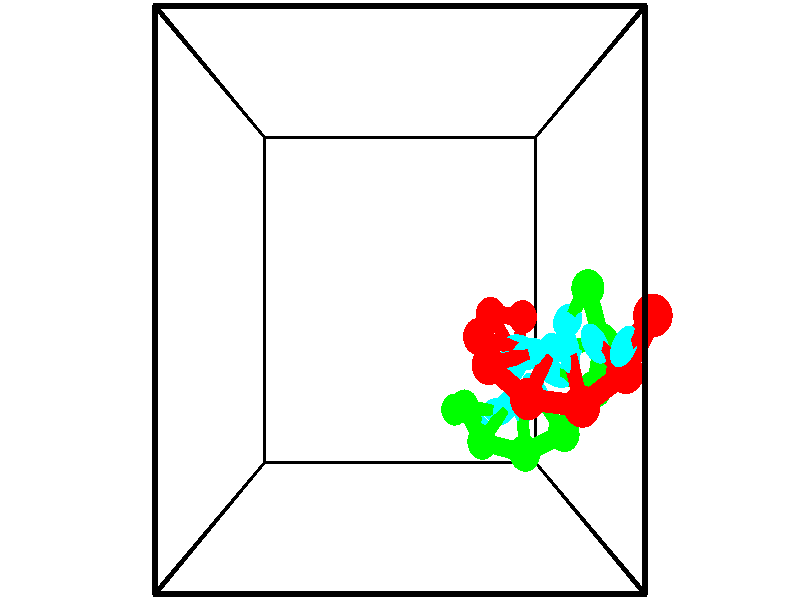 // switches for output
#declare DRAW_BASES = 1; // possible values are 0, 1; only relevant for DNA ribbons
#declare DRAW_BASES_TYPE = 3; // possible values are 1, 2, 3; only relevant for DNA ribbons
#declare DRAW_FOG = 0; // set to 1 to enable fog

#include "colors.inc"

#include "transforms.inc"
background { rgb <1, 1, 1>}

#default {
   normal{
       ripples 0.25
       frequency 0.20
       turbulence 0.2
       lambda 5
   }
	finish {
		phong 0.1
		phong_size 40.
	}
}

// original window dimensions: 1024x640


// camera settings

camera {
	sky <-0, 1, 0>
	up <-0, 1, 0>
	right 1.6 * <1, 0, 0>
	location <2.5, 2.5, 11.1562>
	look_at <2.5, 2.5, 2.5>
	direction <0, 0, -8.6562>
	angle 67.0682
}


# declare cpy_camera_pos = <2.5, 2.5, 11.1562>;
# if (DRAW_FOG = 1)
fog {
	fog_type 2
	up vnormalize(cpy_camera_pos)
	color rgbt<1,1,1,0.3>
	distance 1e-5
	fog_alt 3e-3
	fog_offset 4
}
# end


// LIGHTS

# declare lum = 6;
global_settings {
	ambient_light rgb lum * <0.05, 0.05, 0.05>
	max_trace_level 15
}# declare cpy_direct_light_amount = 0.25;
light_source
{	1000 * <-1, -1, 1>,
	rgb lum * cpy_direct_light_amount
	parallel
}

light_source
{	1000 * <1, 1, -1>,
	rgb lum * cpy_direct_light_amount
	parallel
}

// strand 0

// nucleotide -1

// particle -1
sphere {
	<5.966956, 2.323391, 2.873883> 0.250000
	pigment { color rgbt <1,0,0,0> }
	no_shadow
}
cylinder {
	<5.672508, 2.134239, 3.067589>,  <5.495840, 2.020748, 3.183813>, 0.100000
	pigment { color rgbt <1,0,0,0> }
	no_shadow
}
cylinder {
	<5.672508, 2.134239, 3.067589>,  <5.966956, 2.323391, 2.873883>, 0.100000
	pigment { color rgbt <1,0,0,0> }
	no_shadow
}

// particle -1
sphere {
	<5.672508, 2.134239, 3.067589> 0.100000
	pigment { color rgbt <1,0,0,0> }
	no_shadow
}
sphere {
	0, 1
	scale<0.080000,0.200000,0.300000>
	matrix <-0.579748, 0.071261, -0.811674,
		0.349317, -0.878239, -0.326609,
		-0.736118, -0.472883, 0.484265,
		5.451673, 1.992375, 3.212868>
	pigment { color rgbt <0,1,1,0> }
	no_shadow
}
cylinder {
	<5.674676, 1.646517, 2.634230>,  <5.966956, 2.323391, 2.873883>, 0.130000
	pigment { color rgbt <1,0,0,0> }
	no_shadow
}

// nucleotide -1

// particle -1
sphere {
	<5.674676, 1.646517, 2.634230> 0.250000
	pigment { color rgbt <1,0,0,0> }
	no_shadow
}
cylinder {
	<5.379261, 1.851234, 2.809788>,  <5.202012, 1.974065, 2.915123>, 0.100000
	pigment { color rgbt <1,0,0,0> }
	no_shadow
}
cylinder {
	<5.379261, 1.851234, 2.809788>,  <5.674676, 1.646517, 2.634230>, 0.100000
	pigment { color rgbt <1,0,0,0> }
	no_shadow
}

// particle -1
sphere {
	<5.379261, 1.851234, 2.809788> 0.100000
	pigment { color rgbt <1,0,0,0> }
	no_shadow
}
sphere {
	0, 1
	scale<0.080000,0.200000,0.300000>
	matrix <-0.573554, -0.134741, -0.808011,
		-0.354399, -0.848476, 0.393053,
		-0.738538, 0.511795, 0.438895,
		5.157700, 2.004773, 2.941456>
	pigment { color rgbt <0,1,1,0> }
	no_shadow
}
cylinder {
	<5.075043, 1.244031, 2.593987>,  <5.674676, 1.646517, 2.634230>, 0.130000
	pigment { color rgbt <1,0,0,0> }
	no_shadow
}

// nucleotide -1

// particle -1
sphere {
	<5.075043, 1.244031, 2.593987> 0.250000
	pigment { color rgbt <1,0,0,0> }
	no_shadow
}
cylinder {
	<4.964340, 1.627960, 2.612514>,  <4.897919, 1.858318, 2.623631>, 0.100000
	pigment { color rgbt <1,0,0,0> }
	no_shadow
}
cylinder {
	<4.964340, 1.627960, 2.612514>,  <5.075043, 1.244031, 2.593987>, 0.100000
	pigment { color rgbt <1,0,0,0> }
	no_shadow
}

// particle -1
sphere {
	<4.964340, 1.627960, 2.612514> 0.100000
	pigment { color rgbt <1,0,0,0> }
	no_shadow
}
sphere {
	0, 1
	scale<0.080000,0.200000,0.300000>
	matrix <-0.519305, -0.108832, -0.847631,
		-0.808535, -0.258640, 0.528561,
		-0.276756, 0.959824, 0.046318,
		4.881313, 1.915907, 2.626410>
	pigment { color rgbt <0,1,1,0> }
	no_shadow
}
cylinder {
	<4.326242, 1.319032, 2.519253>,  <5.075043, 1.244031, 2.593987>, 0.130000
	pigment { color rgbt <1,0,0,0> }
	no_shadow
}

// nucleotide -1

// particle -1
sphere {
	<4.326242, 1.319032, 2.519253> 0.250000
	pigment { color rgbt <1,0,0,0> }
	no_shadow
}
cylinder {
	<4.539574, 1.614815, 2.354931>,  <4.667573, 1.792285, 2.256337>, 0.100000
	pigment { color rgbt <1,0,0,0> }
	no_shadow
}
cylinder {
	<4.539574, 1.614815, 2.354931>,  <4.326242, 1.319032, 2.519253>, 0.100000
	pigment { color rgbt <1,0,0,0> }
	no_shadow
}

// particle -1
sphere {
	<4.539574, 1.614815, 2.354931> 0.100000
	pigment { color rgbt <1,0,0,0> }
	no_shadow
}
sphere {
	0, 1
	scale<0.080000,0.200000,0.300000>
	matrix <-0.391681, -0.214572, -0.894732,
		-0.749764, 0.638092, 0.175194,
		0.533329, 0.739458, -0.410807,
		4.699573, 1.836652, 2.231689>
	pigment { color rgbt <0,1,1,0> }
	no_shadow
}
cylinder {
	<3.840180, 1.675717, 1.997753>,  <4.326242, 1.319032, 2.519253>, 0.130000
	pigment { color rgbt <1,0,0,0> }
	no_shadow
}

// nucleotide -1

// particle -1
sphere {
	<3.840180, 1.675717, 1.997753> 0.250000
	pigment { color rgbt <1,0,0,0> }
	no_shadow
}
cylinder {
	<4.221630, 1.751694, 1.904354>,  <4.450500, 1.797280, 1.848315>, 0.100000
	pigment { color rgbt <1,0,0,0> }
	no_shadow
}
cylinder {
	<4.221630, 1.751694, 1.904354>,  <3.840180, 1.675717, 1.997753>, 0.100000
	pigment { color rgbt <1,0,0,0> }
	no_shadow
}

// particle -1
sphere {
	<4.221630, 1.751694, 1.904354> 0.100000
	pigment { color rgbt <1,0,0,0> }
	no_shadow
}
sphere {
	0, 1
	scale<0.080000,0.200000,0.300000>
	matrix <-0.210416, -0.134018, -0.968382,
		-0.215229, 0.972605, -0.087836,
		0.953626, 0.189942, -0.233496,
		4.507718, 1.808676, 1.834305>
	pigment { color rgbt <0,1,1,0> }
	no_shadow
}
cylinder {
	<3.770902, 2.006907, 1.397438>,  <3.840180, 1.675717, 1.997753>, 0.130000
	pigment { color rgbt <1,0,0,0> }
	no_shadow
}

// nucleotide -1

// particle -1
sphere {
	<3.770902, 2.006907, 1.397438> 0.250000
	pigment { color rgbt <1,0,0,0> }
	no_shadow
}
cylinder {
	<4.158493, 1.908325, 1.404831>,  <4.391048, 1.849176, 1.409266>, 0.100000
	pigment { color rgbt <1,0,0,0> }
	no_shadow
}
cylinder {
	<4.158493, 1.908325, 1.404831>,  <3.770902, 2.006907, 1.397438>, 0.100000
	pigment { color rgbt <1,0,0,0> }
	no_shadow
}

// particle -1
sphere {
	<4.158493, 1.908325, 1.404831> 0.100000
	pigment { color rgbt <1,0,0,0> }
	no_shadow
}
sphere {
	0, 1
	scale<0.080000,0.200000,0.300000>
	matrix <-0.049085, -0.265198, -0.962944,
		0.242223, 0.932164, -0.269068,
		0.968978, -0.246455, 0.018482,
		4.449186, 1.834389, 1.410375>
	pigment { color rgbt <0,1,1,0> }
	no_shadow
}
cylinder {
	<4.060004, 2.295295, 0.749141>,  <3.770902, 2.006907, 1.397438>, 0.130000
	pigment { color rgbt <1,0,0,0> }
	no_shadow
}

// nucleotide -1

// particle -1
sphere {
	<4.060004, 2.295295, 0.749141> 0.250000
	pigment { color rgbt <1,0,0,0> }
	no_shadow
}
cylinder {
	<4.269852, 1.982483, 0.883724>,  <4.395760, 1.794796, 0.964474>, 0.100000
	pigment { color rgbt <1,0,0,0> }
	no_shadow
}
cylinder {
	<4.269852, 1.982483, 0.883724>,  <4.060004, 2.295295, 0.749141>, 0.100000
	pigment { color rgbt <1,0,0,0> }
	no_shadow
}

// particle -1
sphere {
	<4.269852, 1.982483, 0.883724> 0.100000
	pigment { color rgbt <1,0,0,0> }
	no_shadow
}
sphere {
	0, 1
	scale<0.080000,0.200000,0.300000>
	matrix <-0.016810, -0.404651, -0.914317,
		0.851172, 0.474012, -0.225433,
		0.524619, -0.782030, 0.336459,
		4.427237, 1.747874, 0.984662>
	pigment { color rgbt <0,1,1,0> }
	no_shadow
}
cylinder {
	<4.688672, 2.248399, 0.381959>,  <4.060004, 2.295295, 0.749141>, 0.130000
	pigment { color rgbt <1,0,0,0> }
	no_shadow
}

// nucleotide -1

// particle -1
sphere {
	<4.688672, 2.248399, 0.381959> 0.250000
	pigment { color rgbt <1,0,0,0> }
	no_shadow
}
cylinder {
	<4.594585, 1.883835, 0.517017>,  <4.538134, 1.665096, 0.598052>, 0.100000
	pigment { color rgbt <1,0,0,0> }
	no_shadow
}
cylinder {
	<4.594585, 1.883835, 0.517017>,  <4.688672, 2.248399, 0.381959>, 0.100000
	pigment { color rgbt <1,0,0,0> }
	no_shadow
}

// particle -1
sphere {
	<4.594585, 1.883835, 0.517017> 0.100000
	pigment { color rgbt <1,0,0,0> }
	no_shadow
}
sphere {
	0, 1
	scale<0.080000,0.200000,0.300000>
	matrix <-0.063283, -0.332295, -0.941050,
		0.969881, -0.242716, 0.020484,
		-0.235215, -0.911411, 0.337646,
		4.524021, 1.610412, 0.618311>
	pigment { color rgbt <0,1,1,0> }
	no_shadow
}
// strand 1

// nucleotide -1

// particle -1
sphere {
	<3.537178, 0.756752, -0.353584> 0.250000
	pigment { color rgbt <0,1,0,0> }
	no_shadow
}
cylinder {
	<3.849272, 0.608093, -0.554825>,  <4.036529, 0.518898, -0.675569>, 0.100000
	pigment { color rgbt <0,1,0,0> }
	no_shadow
}
cylinder {
	<3.849272, 0.608093, -0.554825>,  <3.537178, 0.756752, -0.353584>, 0.100000
	pigment { color rgbt <0,1,0,0> }
	no_shadow
}

// particle -1
sphere {
	<3.849272, 0.608093, -0.554825> 0.100000
	pigment { color rgbt <0,1,0,0> }
	no_shadow
}
sphere {
	0, 1
	scale<0.080000,0.200000,0.300000>
	matrix <-0.584374, -0.719919, -0.374464,
		-0.223024, 0.586170, -0.778887,
		0.780235, -0.371647, -0.503102,
		4.083343, 0.496599, -0.705755>
	pigment { color rgbt <0,1,1,0> }
	no_shadow
}
cylinder {
	<3.648880, 0.921697, 0.418778>,  <3.537178, 0.756752, -0.353584>, 0.130000
	pigment { color rgbt <0,1,0,0> }
	no_shadow
}

// nucleotide -1

// particle -1
sphere {
	<3.648880, 0.921697, 0.418778> 0.250000
	pigment { color rgbt <0,1,0,0> }
	no_shadow
}
cylinder {
	<4.010864, 0.854782, 0.262287>,  <4.228055, 0.814633, 0.168392>, 0.100000
	pigment { color rgbt <0,1,0,0> }
	no_shadow
}
cylinder {
	<4.010864, 0.854782, 0.262287>,  <3.648880, 0.921697, 0.418778>, 0.100000
	pigment { color rgbt <0,1,0,0> }
	no_shadow
}

// particle -1
sphere {
	<4.010864, 0.854782, 0.262287> 0.100000
	pigment { color rgbt <0,1,0,0> }
	no_shadow
}
sphere {
	0, 1
	scale<0.080000,0.200000,0.300000>
	matrix <0.422141, 0.237797, 0.874786,
		-0.053308, -0.956801, 0.285816,
		0.904962, -0.167288, -0.391228,
		4.282353, 0.804596, 0.144919>
	pigment { color rgbt <0,1,1,0> }
	no_shadow
}
cylinder {
	<3.915594, 0.456146, 0.728869>,  <3.648880, 0.921697, 0.418778>, 0.130000
	pigment { color rgbt <0,1,0,0> }
	no_shadow
}

// nucleotide -1

// particle -1
sphere {
	<3.915594, 0.456146, 0.728869> 0.250000
	pigment { color rgbt <0,1,0,0> }
	no_shadow
}
cylinder {
	<4.176922, 0.719681, 0.579681>,  <4.333719, 0.877802, 0.490169>, 0.100000
	pigment { color rgbt <0,1,0,0> }
	no_shadow
}
cylinder {
	<4.176922, 0.719681, 0.579681>,  <3.915594, 0.456146, 0.728869>, 0.100000
	pigment { color rgbt <0,1,0,0> }
	no_shadow
}

// particle -1
sphere {
	<4.176922, 0.719681, 0.579681> 0.100000
	pigment { color rgbt <0,1,0,0> }
	no_shadow
}
sphere {
	0, 1
	scale<0.080000,0.200000,0.300000>
	matrix <0.321020, 0.205086, 0.924601,
		0.685653, -0.723790, -0.077514,
		0.653320, 0.658839, -0.372968,
		4.372918, 0.917332, 0.467791>
	pigment { color rgbt <0,1,1,0> }
	no_shadow
}
cylinder {
	<4.570487, 0.379446, 1.127226>,  <3.915594, 0.456146, 0.728869>, 0.130000
	pigment { color rgbt <0,1,0,0> }
	no_shadow
}

// nucleotide -1

// particle -1
sphere {
	<4.570487, 0.379446, 1.127226> 0.250000
	pigment { color rgbt <0,1,0,0> }
	no_shadow
}
cylinder {
	<4.582377, 0.742027, 0.958721>,  <4.589512, 0.959576, 0.857619>, 0.100000
	pigment { color rgbt <0,1,0,0> }
	no_shadow
}
cylinder {
	<4.582377, 0.742027, 0.958721>,  <4.570487, 0.379446, 1.127226>, 0.100000
	pigment { color rgbt <0,1,0,0> }
	no_shadow
}

// particle -1
sphere {
	<4.582377, 0.742027, 0.958721> 0.100000
	pigment { color rgbt <0,1,0,0> }
	no_shadow
}
sphere {
	0, 1
	scale<0.080000,0.200000,0.300000>
	matrix <0.375705, 0.380410, 0.845064,
		0.926262, -0.183391, -0.329250,
		0.029727, 0.906452, -0.421261,
		4.591296, 1.013963, 0.832343>
	pigment { color rgbt <0,1,1,0> }
	no_shadow
}
cylinder {
	<5.173736, 0.685492, 1.291945>,  <4.570487, 0.379446, 1.127226>, 0.130000
	pigment { color rgbt <0,1,0,0> }
	no_shadow
}

// nucleotide -1

// particle -1
sphere {
	<5.173736, 0.685492, 1.291945> 0.250000
	pigment { color rgbt <0,1,0,0> }
	no_shadow
}
cylinder {
	<4.939095, 0.998672, 1.209110>,  <4.798311, 1.186581, 1.159409>, 0.100000
	pigment { color rgbt <0,1,0,0> }
	no_shadow
}
cylinder {
	<4.939095, 0.998672, 1.209110>,  <5.173736, 0.685492, 1.291945>, 0.100000
	pigment { color rgbt <0,1,0,0> }
	no_shadow
}

// particle -1
sphere {
	<4.939095, 0.998672, 1.209110> 0.100000
	pigment { color rgbt <0,1,0,0> }
	no_shadow
}
sphere {
	0, 1
	scale<0.080000,0.200000,0.300000>
	matrix <0.333495, 0.466540, 0.819220,
		0.738025, 0.411493, -0.534783,
		-0.586601, 0.782952, -0.207088,
		4.763115, 1.233558, 1.146984>
	pigment { color rgbt <0,1,1,0> }
	no_shadow
}
cylinder {
	<5.660374, 1.300397, 1.374370>,  <5.173736, 0.685492, 1.291945>, 0.130000
	pigment { color rgbt <0,1,0,0> }
	no_shadow
}

// nucleotide -1

// particle -1
sphere {
	<5.660374, 1.300397, 1.374370> 0.250000
	pigment { color rgbt <0,1,0,0> }
	no_shadow
}
cylinder {
	<5.279489, 1.420059, 1.399017>,  <5.050958, 1.491856, 1.413806>, 0.100000
	pigment { color rgbt <0,1,0,0> }
	no_shadow
}
cylinder {
	<5.279489, 1.420059, 1.399017>,  <5.660374, 1.300397, 1.374370>, 0.100000
	pigment { color rgbt <0,1,0,0> }
	no_shadow
}

// particle -1
sphere {
	<5.279489, 1.420059, 1.399017> 0.100000
	pigment { color rgbt <0,1,0,0> }
	no_shadow
}
sphere {
	0, 1
	scale<0.080000,0.200000,0.300000>
	matrix <0.233944, 0.584634, 0.776836,
		0.196369, 0.754129, -0.626681,
		-0.952213, 0.299155, 0.061619,
		4.993824, 1.509806, 1.417503>
	pigment { color rgbt <0,1,1,0> }
	no_shadow
}
cylinder {
	<5.752131, 1.940002, 1.436234>,  <5.660374, 1.300397, 1.374370>, 0.130000
	pigment { color rgbt <0,1,0,0> }
	no_shadow
}

// nucleotide -1

// particle -1
sphere {
	<5.752131, 1.940002, 1.436234> 0.250000
	pigment { color rgbt <0,1,0,0> }
	no_shadow
}
cylinder {
	<5.378489, 1.902794, 1.574100>,  <5.154304, 1.880469, 1.656820>, 0.100000
	pigment { color rgbt <0,1,0,0> }
	no_shadow
}
cylinder {
	<5.378489, 1.902794, 1.574100>,  <5.752131, 1.940002, 1.436234>, 0.100000
	pigment { color rgbt <0,1,0,0> }
	no_shadow
}

// particle -1
sphere {
	<5.378489, 1.902794, 1.574100> 0.100000
	pigment { color rgbt <0,1,0,0> }
	no_shadow
}
sphere {
	0, 1
	scale<0.080000,0.200000,0.300000>
	matrix <0.218495, 0.614549, 0.758017,
		-0.282325, 0.783376, -0.553729,
		-0.934105, -0.093020, 0.344666,
		5.098258, 1.874888, 1.677500>
	pigment { color rgbt <0,1,1,0> }
	no_shadow
}
cylinder {
	<5.483023, 2.657896, 1.563686>,  <5.752131, 1.940002, 1.436234>, 0.130000
	pigment { color rgbt <0,1,0,0> }
	no_shadow
}

// nucleotide -1

// particle -1
sphere {
	<5.483023, 2.657896, 1.563686> 0.250000
	pigment { color rgbt <0,1,0,0> }
	no_shadow
}
cylinder {
	<5.242727, 2.418167, 1.775318>,  <5.098550, 2.274330, 1.902297>, 0.100000
	pigment { color rgbt <0,1,0,0> }
	no_shadow
}
cylinder {
	<5.242727, 2.418167, 1.775318>,  <5.483023, 2.657896, 1.563686>, 0.100000
	pigment { color rgbt <0,1,0,0> }
	no_shadow
}

// particle -1
sphere {
	<5.242727, 2.418167, 1.775318> 0.100000
	pigment { color rgbt <0,1,0,0> }
	no_shadow
}
sphere {
	0, 1
	scale<0.080000,0.200000,0.300000>
	matrix <0.110266, 0.593367, 0.797344,
		-0.791804, 0.537336, -0.290374,
		-0.600740, -0.599322, 0.529080,
		5.062505, 2.238371, 1.934042>
	pigment { color rgbt <0,1,1,0> }
	no_shadow
}
// box output
cylinder {
	<0.000000, 0.000000, 0.000000>,  <5.000000, 0.000000, 0.000000>, 0.025000
	pigment { color rgbt <0,0,0,0> }
	no_shadow
}
cylinder {
	<0.000000, 0.000000, 0.000000>,  <0.000000, 5.000000, 0.000000>, 0.025000
	pigment { color rgbt <0,0,0,0> }
	no_shadow
}
cylinder {
	<0.000000, 0.000000, 0.000000>,  <0.000000, 0.000000, 5.000000>, 0.025000
	pigment { color rgbt <0,0,0,0> }
	no_shadow
}
cylinder {
	<5.000000, 5.000000, 5.000000>,  <0.000000, 5.000000, 5.000000>, 0.025000
	pigment { color rgbt <0,0,0,0> }
	no_shadow
}
cylinder {
	<5.000000, 5.000000, 5.000000>,  <5.000000, 0.000000, 5.000000>, 0.025000
	pigment { color rgbt <0,0,0,0> }
	no_shadow
}
cylinder {
	<5.000000, 5.000000, 5.000000>,  <5.000000, 5.000000, 0.000000>, 0.025000
	pigment { color rgbt <0,0,0,0> }
	no_shadow
}
cylinder {
	<0.000000, 0.000000, 5.000000>,  <0.000000, 5.000000, 5.000000>, 0.025000
	pigment { color rgbt <0,0,0,0> }
	no_shadow
}
cylinder {
	<0.000000, 0.000000, 5.000000>,  <5.000000, 0.000000, 5.000000>, 0.025000
	pigment { color rgbt <0,0,0,0> }
	no_shadow
}
cylinder {
	<5.000000, 5.000000, 0.000000>,  <0.000000, 5.000000, 0.000000>, 0.025000
	pigment { color rgbt <0,0,0,0> }
	no_shadow
}
cylinder {
	<5.000000, 5.000000, 0.000000>,  <5.000000, 0.000000, 0.000000>, 0.025000
	pigment { color rgbt <0,0,0,0> }
	no_shadow
}
cylinder {
	<5.000000, 0.000000, 5.000000>,  <5.000000, 0.000000, 0.000000>, 0.025000
	pigment { color rgbt <0,0,0,0> }
	no_shadow
}
cylinder {
	<0.000000, 5.000000, 0.000000>,  <0.000000, 5.000000, 5.000000>, 0.025000
	pigment { color rgbt <0,0,0,0> }
	no_shadow
}
// end of box output
